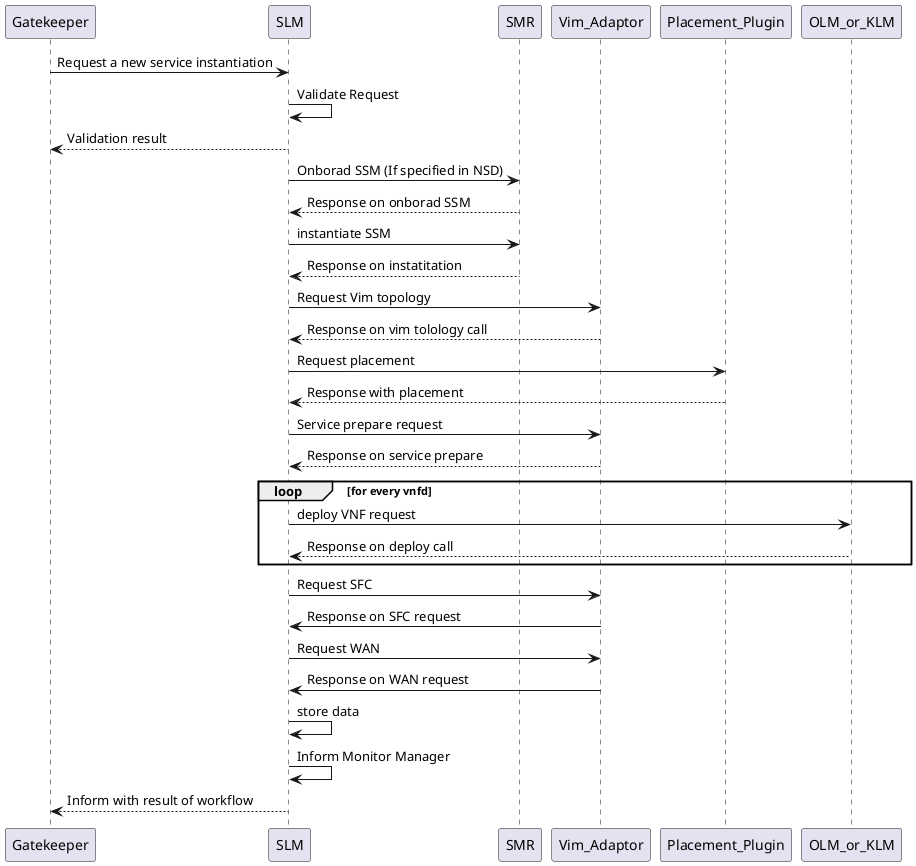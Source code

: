 @startuml

Gatekeeper -> SLM: Request a new service instantiation
SLM -> SLM: Validate Request
SLM --> Gatekeeper: Validation result
SLM -> SMR: Onborad SSM (If specified in NSD)
SMR --> SLM: Response on onborad SSM
SLM -> SMR: instantiate SSM
SMR --> SLM: Response on instatitation
SLM -> Vim_Adaptor: Request Vim topology
Vim_Adaptor -->SLM: Response on vim tolology call
SLM -> Placement_Plugin: Request placement
Placement_Plugin --> SLM: Response with placement
SLM -> Vim_Adaptor: Service prepare request
Vim_Adaptor --> SLM: Response on service prepare
loop for every vnfd
SLM -> OLM_or_KLM:deploy VNF request
OLM_or_KLM --> SLM:Response on deploy call
end
SLM -> Vim_Adaptor: Request SFC
Vim_Adaptor -> SLM: Response on SFC request
SLM -> Vim_Adaptor: Request WAN 
Vim_Adaptor -> SLM: Response on WAN request
SLM -> SLM: store data
SLM -> SLM: Inform Monitor Manager
SLM --> Gatekeeper:Inform with result of workflow

@enduml